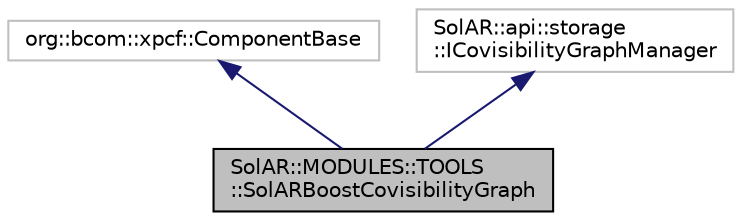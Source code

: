 digraph "SolAR::MODULES::TOOLS::SolARBoostCovisibilityGraph"
{
 // LATEX_PDF_SIZE
  edge [fontname="Helvetica",fontsize="10",labelfontname="Helvetica",labelfontsize="10"];
  node [fontname="Helvetica",fontsize="10",shape=record];
  Node1 [label="SolAR::MODULES::TOOLS\l::SolARBoostCovisibilityGraph",height=0.2,width=0.4,color="black", fillcolor="grey75", style="filled", fontcolor="black",tooltip="A storage component to store with persistence the visibility between keypoints and 3D points,..."];
  Node2 -> Node1 [dir="back",color="midnightblue",fontsize="10",style="solid",fontname="Helvetica"];
  Node2 [label="org::bcom::xpcf::ComponentBase",height=0.2,width=0.4,color="grey75", fillcolor="white", style="filled",tooltip=" "];
  Node3 -> Node1 [dir="back",color="midnightblue",fontsize="10",style="solid",fontname="Helvetica"];
  Node3 [label="SolAR::api::storage\l::ICovisibilityGraphManager",height=0.2,width=0.4,color="grey75", fillcolor="white", style="filled",tooltip=" "];
}
